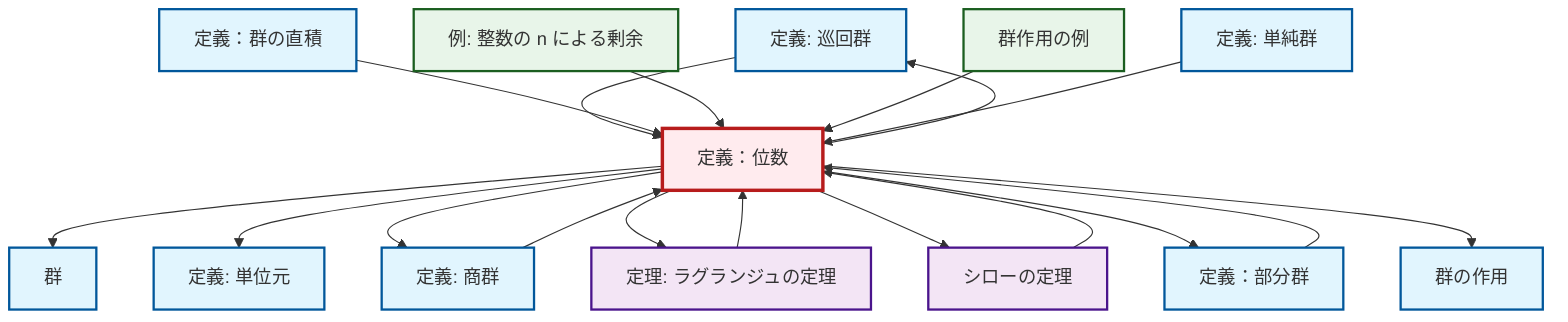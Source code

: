 graph TD
    classDef definition fill:#e1f5fe,stroke:#01579b,stroke-width:2px
    classDef theorem fill:#f3e5f5,stroke:#4a148c,stroke-width:2px
    classDef axiom fill:#fff3e0,stroke:#e65100,stroke-width:2px
    classDef example fill:#e8f5e9,stroke:#1b5e20,stroke-width:2px
    classDef current fill:#ffebee,stroke:#b71c1c,stroke-width:3px
    def-cyclic-group["定義: 巡回群"]:::definition
    def-identity-element["定義: 単位元"]:::definition
    thm-lagrange["定理: ラグランジュの定理"]:::theorem
    def-order["定義：位数"]:::definition
    def-subgroup["定義：部分群"]:::definition
    thm-sylow["シローの定理"]:::theorem
    def-direct-product["定義：群の直積"]:::definition
    def-group-action["群の作用"]:::definition
    def-group["群"]:::definition
    def-simple-group["定義: 単純群"]:::definition
    ex-quotient-integers-mod-n["例: 整数の n による剰余"]:::example
    ex-group-action-examples["群作用の例"]:::example
    def-quotient-group["定義: 商群"]:::definition
    def-order --> def-group
    def-order --> def-identity-element
    thm-lagrange --> def-order
    def-order --> def-quotient-group
    def-order --> def-cyclic-group
    thm-sylow --> def-order
    def-order --> thm-lagrange
    def-cyclic-group --> def-order
    def-order --> thm-sylow
    def-subgroup --> def-order
    def-order --> def-subgroup
    def-direct-product --> def-order
    ex-quotient-integers-mod-n --> def-order
    ex-group-action-examples --> def-order
    def-quotient-group --> def-order
    def-simple-group --> def-order
    def-order --> def-group-action
    class def-order current